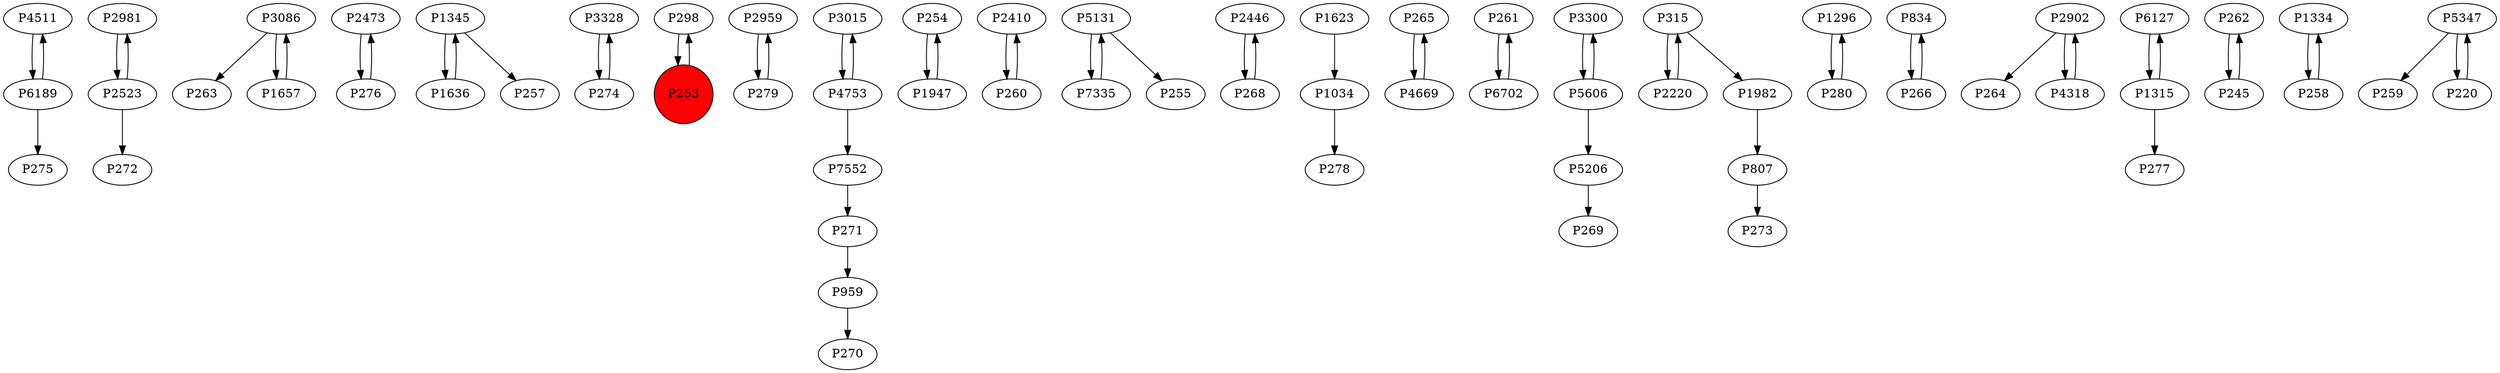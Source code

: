 digraph {
	P4511 -> P6189
	P2981 -> P2523
	P3086 -> P263
	P2473 -> P276
	P1345 -> P1636
	P3328 -> P274
	P298 -> P253
	P2959 -> P279
	P3015 -> P4753
	P271 -> P959
	P254 -> P1947
	P2410 -> P260
	P5131 -> P7335
	P2446 -> P268
	P1034 -> P278
	P265 -> P4669
	P268 -> P2446
	P2523 -> P272
	P261 -> P6702
	P3300 -> P5606
	P315 -> P2220
	P1296 -> P280
	P1947 -> P254
	P3086 -> P1657
	P959 -> P270
	P834 -> P266
	P1636 -> P1345
	P2902 -> P264
	P6127 -> P1315
	P1982 -> P807
	P5606 -> P3300
	P1657 -> P3086
	P2220 -> P315
	P6189 -> P4511
	P1623 -> P1034
	P262 -> P245
	P4318 -> P2902
	P5606 -> P5206
	P6189 -> P275
	P279 -> P2959
	P1334 -> P258
	P5347 -> P259
	P280 -> P1296
	P4753 -> P7552
	P253 -> P298
	P274 -> P3328
	P2523 -> P2981
	P5347 -> P220
	P7552 -> P271
	P266 -> P834
	P276 -> P2473
	P6702 -> P261
	P1315 -> P277
	P807 -> P273
	P7335 -> P5131
	P1345 -> P257
	P245 -> P262
	P258 -> P1334
	P220 -> P5347
	P4753 -> P3015
	P5206 -> P269
	P5131 -> P255
	P2902 -> P4318
	P315 -> P1982
	P4669 -> P265
	P260 -> P2410
	P1315 -> P6127
	P253 [shape=circle]
	P253 [style=filled]
	P253 [fillcolor=red]
}